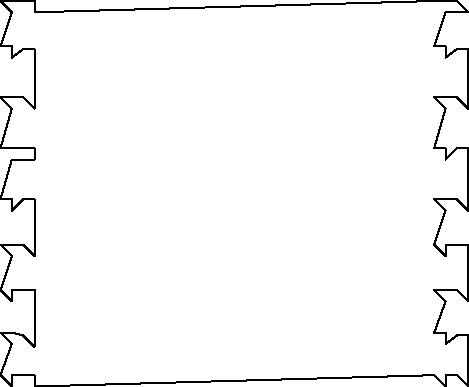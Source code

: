 unitsize(0.001cm);
// 44385.8
draw((8375,4700)--(8375,4900));
draw((8375,4900)--(8575,4900));
draw((8575,4900)--(8775,4900));
draw((8775,4900)--(8775,4700));
draw((8775,4700)--(15825,4900));
draw((15825,4900)--(16025,4700));
draw((16025,4700)--(16025,4900));
draw((16025,4900)--(16225,4900));
draw((16225,4900)--(16425,4700));
draw((16425,4700)--(16425,4900));
draw((16425,4900)--(16425,5400));
draw((16425,5400)--(16425,5600));
draw((16425,5600)--(16225,5600));
draw((16225,5600)--(16025,5450));
draw((16025,5450)--(16025,5650));
draw((16025,5650)--(15825,5650));
draw((15825,5650)--(16025,6200));
draw((16025,6200)--(15825,6400));
draw((15825,6400)--(16025,6400));
draw((16025,6400)--(16225,6400));
draw((16225,6400)--(16425,6200));
draw((16425,6200)--(16425,6400));
draw((16425,6400)--(16425,7000));
draw((16425,7000)--(16425,7200));
draw((16425,7200)--(16225,7200));
draw((16225,7200)--(16025,7200));
draw((16025,7200)--(16025,7000));
draw((16025,7000)--(15825,7200));
draw((15825,7200)--(16025,7800));
draw((16025,7800)--(15825,8000));
draw((15825,8000)--(16025,8000));
draw((16025,8000)--(16225,8000));
draw((16225,8000)--(16425,7800));
draw((16425,7800)--(16425,8000));
draw((16425,8000)--(16425,8700));
draw((16425,8700)--(16425,8900));
draw((16425,8900)--(16225,8900));
draw((16225,8900)--(16025,8700));
draw((16025,8700)--(16025,8900));
draw((16025,8900)--(15825,8900));
draw((15825,8900)--(16025,9600));
draw((16025,9600)--(15825,9800));
draw((15825,9800)--(16025,9800));
draw((16025,9800)--(16225,9800));
draw((16225,9800)--(16425,9600));
draw((16425,9600)--(16425,9800));
draw((16425,9800)--(16425,10450));
draw((16425,10450)--(16425,10650));
draw((16425,10650)--(16225,10650));
draw((16225,10650)--(16025,10500));
draw((16025,10500)--(16025,10700));
draw((16025,10700)--(15825,10700));
draw((15825,10700)--(16025,11300));
draw((16025,11300)--(16425,11300));
draw((16425,11300)--(16225,11500));
draw((16225,11500)--(16025,11500));
draw((16025,11500)--(15825,11500));
draw((15825,11500)--(8775,11300));
draw((8775,11300)--(8775,11500));
draw((8775,11500)--(8575,11500));
draw((8575,11500)--(8375,11500));
draw((8375,11500)--(8175,11500));
draw((8175,11500)--(8375,11300));
draw((8375,11300)--(8175,10700));
draw((8175,10700)--(8375,10700));
draw((8375,10700)--(8375,10500));
draw((8375,10500)--(8575,10650));
draw((8575,10650)--(8775,10650));
draw((8775,10650)--(8775,10450));
draw((8775,10450)--(8775,9800));
draw((8775,9800)--(8775,9600));
draw((8775,9600)--(8575,9800));
draw((8575,9800)--(8375,9800));
draw((8375,9800)--(8175,9800));
draw((8175,9800)--(8375,9600));
draw((8375,9600)--(8175,8900));
draw((8175,8900)--(8375,8900));
draw((8375,8900)--(8575,8900));
draw((8575,8900)--(8775,8900));
draw((8775,8900)--(8775,8700));
draw((8775,8700)--(8375,8700));
draw((8375,8700)--(8175,8000));
draw((8175,8000)--(8375,8000));
draw((8375,8000)--(8375,7800));
draw((8375,7800)--(8575,8000));
draw((8575,8000)--(8775,8000));
draw((8775,8000)--(8775,7800));
draw((8775,7800)--(8775,7200));
draw((8775,7200)--(8775,7000));
draw((8775,7000)--(8575,7200));
draw((8575,7200)--(8375,7200));
draw((8375,7200)--(8175,7200));
draw((8175,7200)--(8375,7000));
draw((8375,7000)--(8175,6400));
draw((8175,6400)--(8375,6200));
draw((8375,6200)--(8375,6400));
draw((8375,6400)--(8575,6400));
draw((8575,6400)--(8775,6400));
draw((8775,6400)--(8775,6200));
draw((8775,6200)--(8775,5600));
draw((8775,5600)--(8775,5400));
draw((8775,5400)--(8575,5600));
draw((8575,5600)--(8375,5650));
draw((8375,5650)--(8175,5650));
draw((8175,5650)--(8375,5450));
draw((8375,5450)--(8175,4900));
draw((8175,4900)--(8375,4700));
